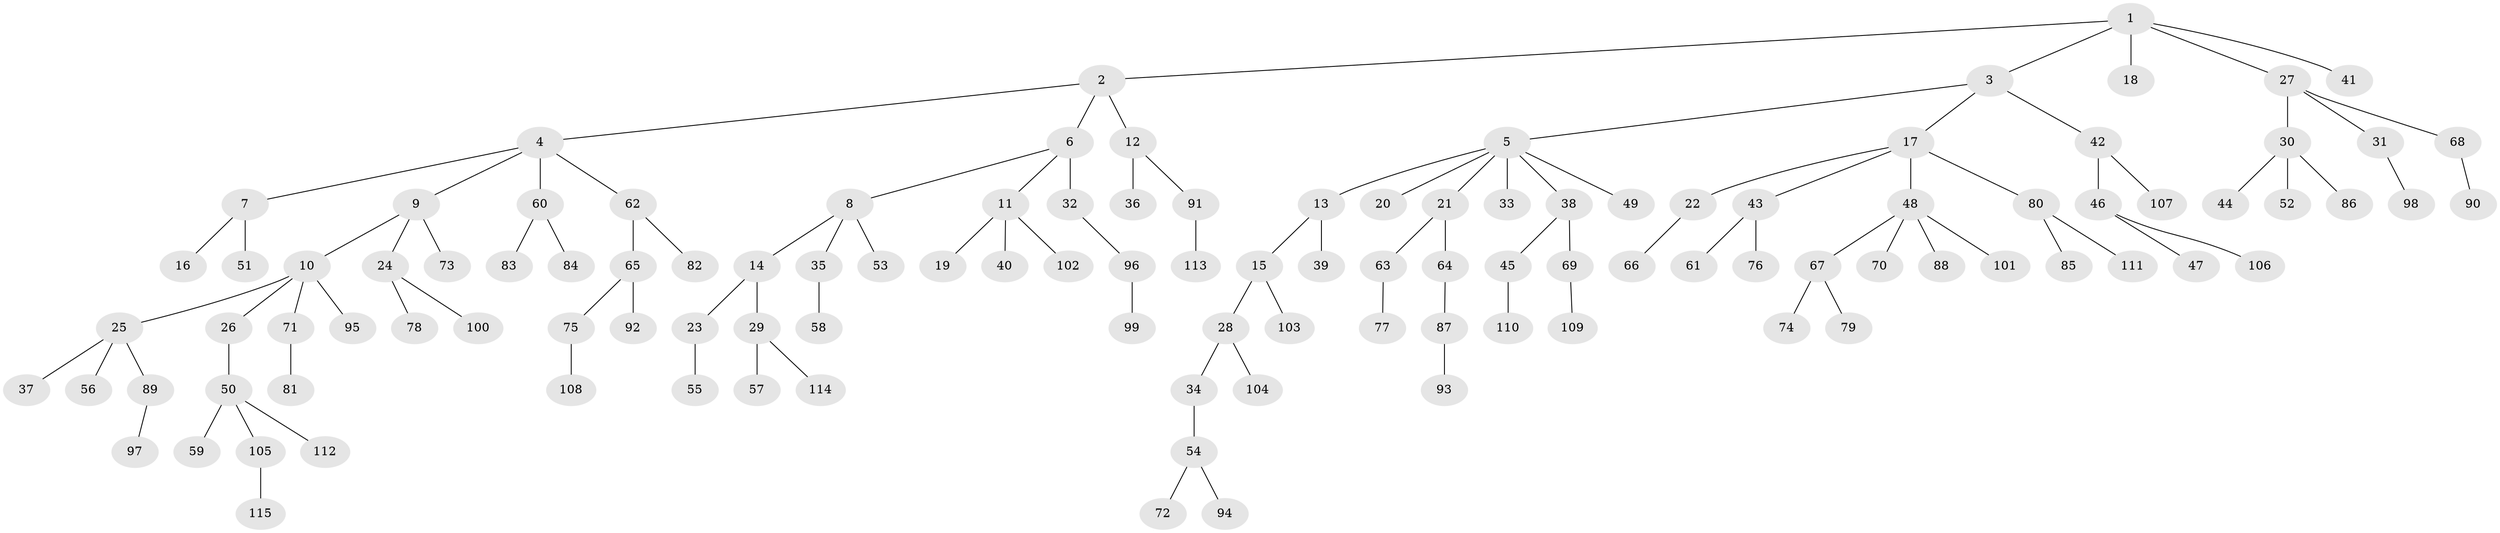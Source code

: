 // coarse degree distribution, {7: 0.02857142857142857, 2: 0.2571428571428571, 4: 0.07142857142857142, 3: 0.12857142857142856, 1: 0.5, 6: 0.014285714285714285}
// Generated by graph-tools (version 1.1) at 2025/37/03/04/25 23:37:20]
// undirected, 115 vertices, 114 edges
graph export_dot {
  node [color=gray90,style=filled];
  1;
  2;
  3;
  4;
  5;
  6;
  7;
  8;
  9;
  10;
  11;
  12;
  13;
  14;
  15;
  16;
  17;
  18;
  19;
  20;
  21;
  22;
  23;
  24;
  25;
  26;
  27;
  28;
  29;
  30;
  31;
  32;
  33;
  34;
  35;
  36;
  37;
  38;
  39;
  40;
  41;
  42;
  43;
  44;
  45;
  46;
  47;
  48;
  49;
  50;
  51;
  52;
  53;
  54;
  55;
  56;
  57;
  58;
  59;
  60;
  61;
  62;
  63;
  64;
  65;
  66;
  67;
  68;
  69;
  70;
  71;
  72;
  73;
  74;
  75;
  76;
  77;
  78;
  79;
  80;
  81;
  82;
  83;
  84;
  85;
  86;
  87;
  88;
  89;
  90;
  91;
  92;
  93;
  94;
  95;
  96;
  97;
  98;
  99;
  100;
  101;
  102;
  103;
  104;
  105;
  106;
  107;
  108;
  109;
  110;
  111;
  112;
  113;
  114;
  115;
  1 -- 2;
  1 -- 3;
  1 -- 18;
  1 -- 27;
  1 -- 41;
  2 -- 4;
  2 -- 6;
  2 -- 12;
  3 -- 5;
  3 -- 17;
  3 -- 42;
  4 -- 7;
  4 -- 9;
  4 -- 60;
  4 -- 62;
  5 -- 13;
  5 -- 20;
  5 -- 21;
  5 -- 33;
  5 -- 38;
  5 -- 49;
  6 -- 8;
  6 -- 11;
  6 -- 32;
  7 -- 16;
  7 -- 51;
  8 -- 14;
  8 -- 35;
  8 -- 53;
  9 -- 10;
  9 -- 24;
  9 -- 73;
  10 -- 25;
  10 -- 26;
  10 -- 71;
  10 -- 95;
  11 -- 19;
  11 -- 40;
  11 -- 102;
  12 -- 36;
  12 -- 91;
  13 -- 15;
  13 -- 39;
  14 -- 23;
  14 -- 29;
  15 -- 28;
  15 -- 103;
  17 -- 22;
  17 -- 43;
  17 -- 48;
  17 -- 80;
  21 -- 63;
  21 -- 64;
  22 -- 66;
  23 -- 55;
  24 -- 78;
  24 -- 100;
  25 -- 37;
  25 -- 56;
  25 -- 89;
  26 -- 50;
  27 -- 30;
  27 -- 31;
  27 -- 68;
  28 -- 34;
  28 -- 104;
  29 -- 57;
  29 -- 114;
  30 -- 44;
  30 -- 52;
  30 -- 86;
  31 -- 98;
  32 -- 96;
  34 -- 54;
  35 -- 58;
  38 -- 45;
  38 -- 69;
  42 -- 46;
  42 -- 107;
  43 -- 61;
  43 -- 76;
  45 -- 110;
  46 -- 47;
  46 -- 106;
  48 -- 67;
  48 -- 70;
  48 -- 88;
  48 -- 101;
  50 -- 59;
  50 -- 105;
  50 -- 112;
  54 -- 72;
  54 -- 94;
  60 -- 83;
  60 -- 84;
  62 -- 65;
  62 -- 82;
  63 -- 77;
  64 -- 87;
  65 -- 75;
  65 -- 92;
  67 -- 74;
  67 -- 79;
  68 -- 90;
  69 -- 109;
  71 -- 81;
  75 -- 108;
  80 -- 85;
  80 -- 111;
  87 -- 93;
  89 -- 97;
  91 -- 113;
  96 -- 99;
  105 -- 115;
}
